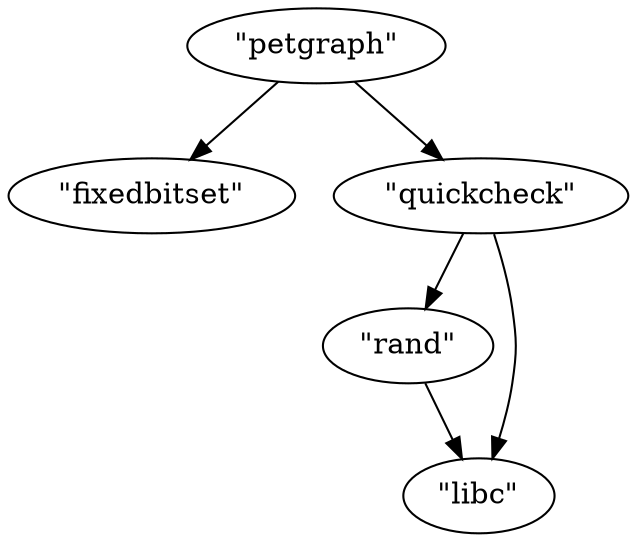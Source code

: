 digraph {
    0 [ label = "\"petgraph\"" ]
    1 [ label = "\"fixedbitset\"" ]
    2 [ label = "\"quickcheck\"" ]
    3 [ label = "\"rand\"" ]
    4 [ label = "\"libc\"" ]
    0 -> 1 [ ]
    0 -> 2 [ ]
    2 -> 3 [ ]
    3 -> 4 [ ]
    2 -> 4 [ ]
}

